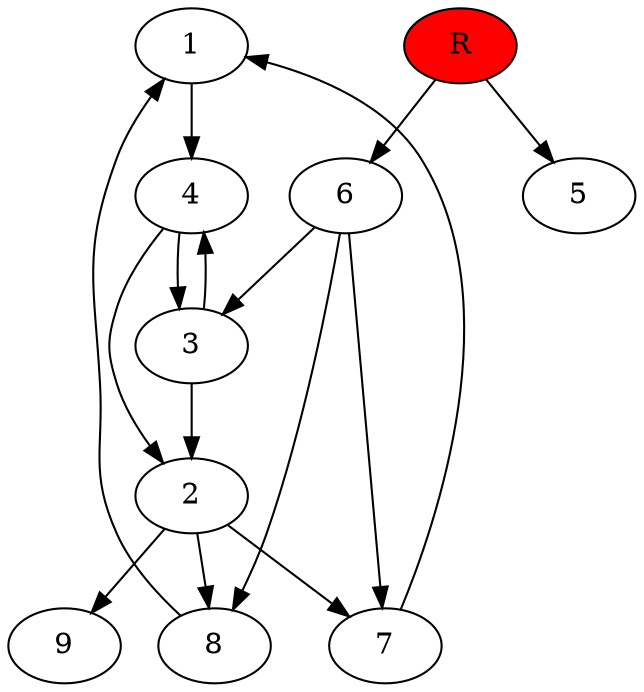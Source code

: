 digraph prb66475 {
	1
	2
	3
	4
	5
	6
	7
	8
	R [fillcolor="#ff0000" style=filled]
	1 -> 4
	2 -> 7
	2 -> 8
	2 -> 9
	3 -> 2
	3 -> 4
	4 -> 2
	4 -> 3
	6 -> 3
	6 -> 7
	6 -> 8
	7 -> 1
	8 -> 1
	R -> 5
	R -> 6
}
